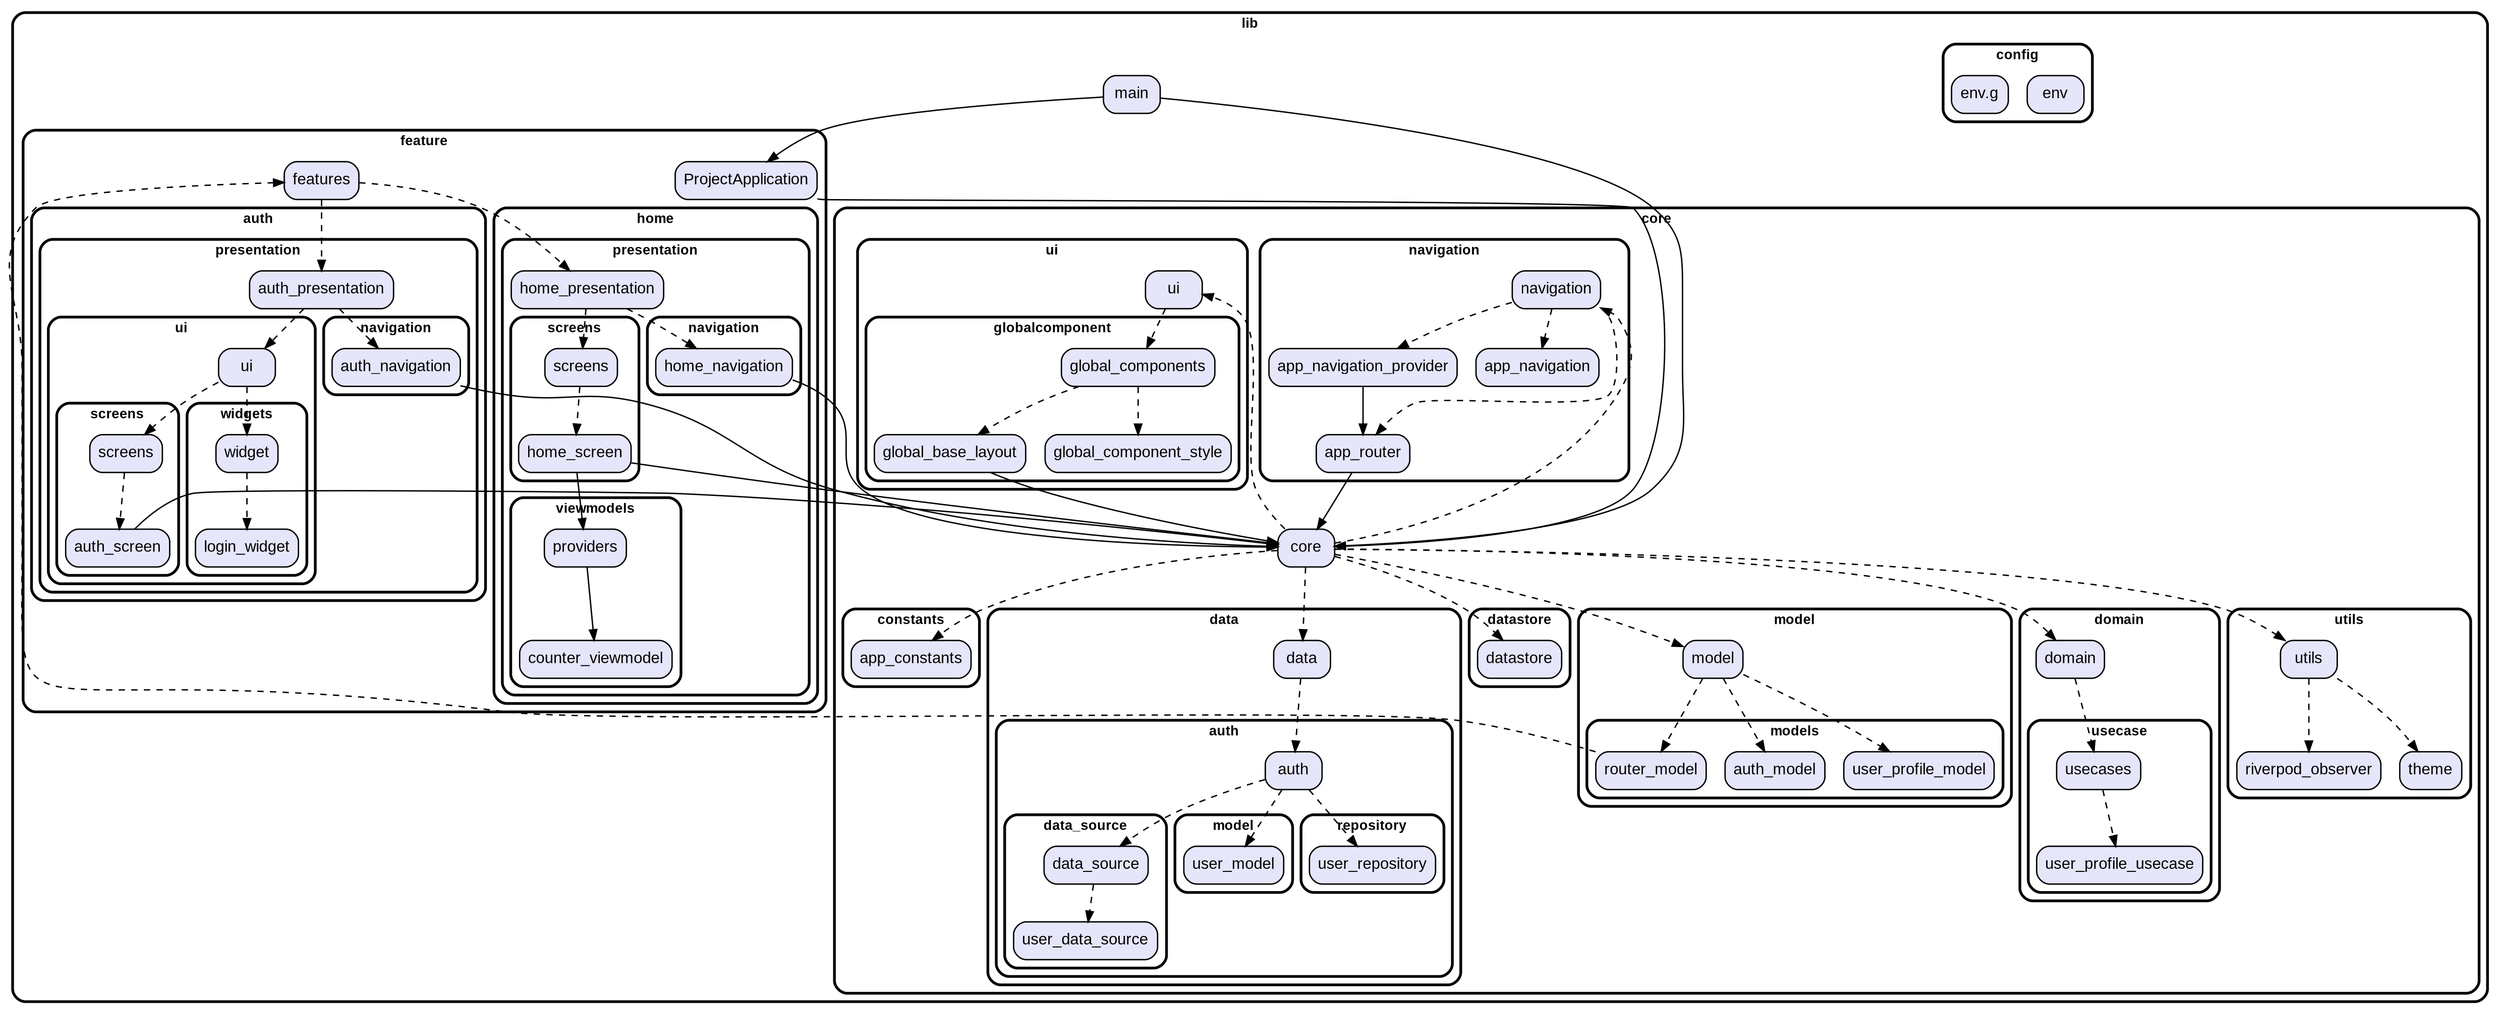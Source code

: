 digraph "" {
  graph [style=rounded fontname="Arial Black" fontsize=13 penwidth=2.6];
  node [shape=rect style="filled,rounded" fontname=Arial fontsize=15 fillcolor=Lavender penwidth=1.3];
  edge [penwidth=1.3];
  "/config/env.dart" [label="env"];
  "/config/env.g.dart" [label="env.g"];
  "/core/constants/app_constants.dart" [label="app_constants"];
  "/core/core.dart" [label="core"];
  "/core/data/auth/auth.dart" [label="auth"];
  "/core/data/auth/data_source/data_source.dart" [label="data_source"];
  "/core/data/auth/data_source/user_data_source.dart" [label="user_data_source"];
  "/core/data/auth/model/user_model.dart" [label="user_model"];
  "/core/data/auth/repository/user_repository.dart" [label="user_repository"];
  "/core/data/data.dart" [label="data"];
  "/core/datastore/datastore.dart" [label="datastore"];
  "/core/domain/domain.dart" [label="domain"];
  "/core/domain/usecase/usecases.dart" [label="usecases"];
  "/core/domain/usecase/user_profile_usecase.dart" [label="user_profile_usecase"];
  "/core/model/model.dart" [label="model"];
  "/core/model/models/auth_model.dart" [label="auth_model"];
  "/core/model/models/router_model.dart" [label="router_model"];
  "/core/model/models/user_profile_model.dart" [label="user_profile_model"];
  "/core/navigation/app_navigation.dart" [label="app_navigation"];
  "/core/navigation/app_navigation_provider.dart" [label="app_navigation_provider"];
  "/core/navigation/app_router.dart" [label="app_router"];
  "/core/navigation/navigation.dart" [label="navigation"];
  "/core/ui/globalcomponent/global_base_layout.dart" [label="global_base_layout"];
  "/core/ui/globalcomponent/global_components.dart" [label="global_components"];
  "/core/ui/globalcomponent/global_component_style.dart" [label="global_component_style"];
  "/core/ui/ui.dart" [label="ui"];
  "/core/utils/riverpod_observer.dart" [label="riverpod_observer"];
  "/core/utils/theme.dart" [label="theme"];
  "/core/utils/utils.dart" [label="utils"];
  "/feature/auth/presentation/auth_presentation.dart" [label="auth_presentation"];
  "/feature/auth/presentation/navigation/auth_navigation.dart" [label="auth_navigation"];
  "/feature/auth/presentation/ui/screens/auth_screen.dart" [label="auth_screen"];
  "/feature/auth/presentation/ui/screens/screens.dart" [label="screens"];
  "/feature/auth/presentation/ui/ui.dart" [label="ui"];
  "/feature/auth/presentation/ui/widgets/login_widget.dart" [label="login_widget"];
  "/feature/auth/presentation/ui/widgets/widget.dart" [label="widget"];
  "/feature/features.dart" [label="features"];
  "/feature/home/presentation/home_presentation.dart" [label="home_presentation"];
  "/feature/home/presentation/navigation/home_navigation.dart" [label="home_navigation"];
  "/feature/home/presentation/screens/home_screen.dart" [label="home_screen"];
  "/feature/home/presentation/screens/screens.dart" [label="screens"];
  "/feature/home/presentation/viewmodels/counter_viewmodel.dart" [label="counter_viewmodel"];
  "/feature/home/presentation/viewmodels/providers.dart" [label="providers"];
  "/feature/ProjectApplication.dart" [label="ProjectApplication"];
  "/main.dart" [label="main"];
  subgraph "cluster~" {
    label="lib";
    "/main.dart";
    subgraph "cluster~/config" {
      label="config";
      "/config/env.dart";
      "/config/env.g.dart";
    }
    subgraph "cluster~/core" {
      label="core";
      "/core/core.dart";
      subgraph "cluster~/core/constants" {
        label="constants";
        "/core/constants/app_constants.dart";
      }
      subgraph "cluster~/core/data" {
        label="data";
        "/core/data/data.dart";
        subgraph "cluster~/core/data/auth" {
          label="auth";
          "/core/data/auth/auth.dart";
          subgraph "cluster~/core/data/auth/data_source" {
            label="data_source";
            "/core/data/auth/data_source/data_source.dart";
            "/core/data/auth/data_source/user_data_source.dart";
          }
          subgraph "cluster~/core/data/auth/model" {
            label="model";
            "/core/data/auth/model/user_model.dart";
          }
          subgraph "cluster~/core/data/auth/repository" {
            label="repository";
            "/core/data/auth/repository/user_repository.dart";
          }
        }
      }
      subgraph "cluster~/core/datastore" {
        label="datastore";
        "/core/datastore/datastore.dart";
      }
      subgraph "cluster~/core/domain" {
        label="domain";
        "/core/domain/domain.dart";
        subgraph "cluster~/core/domain/usecase" {
          label="usecase";
          "/core/domain/usecase/usecases.dart";
          "/core/domain/usecase/user_profile_usecase.dart";
        }
      }
      subgraph "cluster~/core/model" {
        label="model";
        "/core/model/model.dart";
        subgraph "cluster~/core/model/models" {
          label="models";
          "/core/model/models/auth_model.dart";
          "/core/model/models/router_model.dart";
          "/core/model/models/user_profile_model.dart";
        }
      }
      subgraph "cluster~/core/navigation" {
        label="navigation";
        "/core/navigation/app_navigation.dart";
        "/core/navigation/app_navigation_provider.dart";
        "/core/navigation/app_router.dart";
        "/core/navigation/navigation.dart";
      }
      subgraph "cluster~/core/ui" {
        label="ui";
        "/core/ui/ui.dart";
        subgraph "cluster~/core/ui/globalcomponent" {
          label="globalcomponent";
          "/core/ui/globalcomponent/global_base_layout.dart";
          "/core/ui/globalcomponent/global_components.dart";
          "/core/ui/globalcomponent/global_component_style.dart";
        }
      }
      subgraph "cluster~/core/utils" {
        label="utils";
        "/core/utils/riverpod_observer.dart";
        "/core/utils/theme.dart";
        "/core/utils/utils.dart";
      }
    }
    subgraph "cluster~/feature" {
      label="feature";
      "/feature/features.dart";
      "/feature/ProjectApplication.dart";
      subgraph "cluster~/feature/auth" {
        label="auth";
        subgraph "cluster~/feature/auth/presentation" {
          label="presentation";
          "/feature/auth/presentation/auth_presentation.dart";
          subgraph "cluster~/feature/auth/presentation/navigation" {
            label="navigation";
            "/feature/auth/presentation/navigation/auth_navigation.dart";
          }
          subgraph "cluster~/feature/auth/presentation/ui" {
            label="ui";
            "/feature/auth/presentation/ui/ui.dart";
            subgraph "cluster~/feature/auth/presentation/ui/screens" {
              label="screens";
              "/feature/auth/presentation/ui/screens/auth_screen.dart";
              "/feature/auth/presentation/ui/screens/screens.dart";
            }
            subgraph "cluster~/feature/auth/presentation/ui/widgets" {
              label="widgets";
              "/feature/auth/presentation/ui/widgets/login_widget.dart";
              "/feature/auth/presentation/ui/widgets/widget.dart";
            }
          }
        }
      }
      subgraph "cluster~/feature/home" {
        label="home";
        subgraph "cluster~/feature/home/presentation" {
          label="presentation";
          "/feature/home/presentation/home_presentation.dart";
          subgraph "cluster~/feature/home/presentation/navigation" {
            label="navigation";
            "/feature/home/presentation/navigation/home_navigation.dart";
          }
          subgraph "cluster~/feature/home/presentation/screens" {
            label="screens";
            "/feature/home/presentation/screens/home_screen.dart";
            "/feature/home/presentation/screens/screens.dart";
          }
          subgraph "cluster~/feature/home/presentation/viewmodels" {
            label="viewmodels";
            "/feature/home/presentation/viewmodels/counter_viewmodel.dart";
            "/feature/home/presentation/viewmodels/providers.dart";
          }
        }
      }
    }
  }
  "/core/core.dart" -> "/core/constants/app_constants.dart" [style=dashed];
  "/core/core.dart" -> "/core/data/data.dart" [style=dashed];
  "/core/core.dart" -> "/core/domain/domain.dart" [style=dashed];
  "/core/core.dart" -> "/core/model/model.dart" [style=dashed];
  "/core/core.dart" -> "/core/navigation/navigation.dart" [style=dashed];
  "/core/core.dart" -> "/core/ui/ui.dart" [style=dashed];
  "/core/core.dart" -> "/core/utils/utils.dart" [style=dashed];
  "/core/core.dart" -> "/core/datastore/datastore.dart" [style=dashed];
  "/core/data/auth/auth.dart" -> "/core/data/auth/repository/user_repository.dart" [style=dashed];
  "/core/data/auth/auth.dart" -> "/core/data/auth/data_source/data_source.dart" [style=dashed];
  "/core/data/auth/auth.dart" -> "/core/data/auth/model/user_model.dart" [style=dashed];
  "/core/data/auth/data_source/data_source.dart" -> "/core/data/auth/data_source/user_data_source.dart" [style=dashed];
  "/core/data/data.dart" -> "/core/data/auth/auth.dart" [style=dashed];
  "/core/domain/domain.dart" -> "/core/domain/usecase/usecases.dart" [style=dashed];
  "/core/domain/usecase/usecases.dart" -> "/core/domain/usecase/user_profile_usecase.dart" [style=dashed];
  "/core/model/model.dart" -> "/core/model/models/router_model.dart" [style=dashed];
  "/core/model/model.dart" -> "/core/model/models/user_profile_model.dart" [style=dashed];
  "/core/model/model.dart" -> "/core/model/models/auth_model.dart" [style=dashed];
  "/core/model/models/router_model.dart" -> "/feature/features.dart" [style=dashed];
  "/core/navigation/app_navigation_provider.dart" -> "/core/navigation/app_router.dart";
  "/core/navigation/app_router.dart" -> "/core/core.dart";
  "/core/navigation/navigation.dart" -> "/core/navigation/app_navigation.dart" [style=dashed];
  "/core/navigation/navigation.dart" -> "/core/navigation/app_router.dart" [style=dashed];
  "/core/navigation/navigation.dart" -> "/core/navigation/app_navigation_provider.dart" [style=dashed];
  "/core/ui/globalcomponent/global_base_layout.dart" -> "/core/core.dart";
  "/core/ui/globalcomponent/global_components.dart" -> "/core/ui/globalcomponent/global_base_layout.dart" [style=dashed];
  "/core/ui/globalcomponent/global_components.dart" -> "/core/ui/globalcomponent/global_component_style.dart" [style=dashed];
  "/core/ui/ui.dart" -> "/core/ui/globalcomponent/global_components.dart" [style=dashed];
  "/core/utils/utils.dart" -> "/core/utils/theme.dart" [style=dashed];
  "/core/utils/utils.dart" -> "/core/utils/riverpod_observer.dart" [style=dashed];
  "/feature/auth/presentation/auth_presentation.dart" -> "/feature/auth/presentation/ui/ui.dart" [style=dashed];
  "/feature/auth/presentation/auth_presentation.dart" -> "/feature/auth/presentation/navigation/auth_navigation.dart" [style=dashed];
  "/feature/auth/presentation/navigation/auth_navigation.dart" -> "/core/core.dart";
  "/feature/auth/presentation/ui/screens/auth_screen.dart" -> "/core/core.dart";
  "/feature/auth/presentation/ui/screens/screens.dart" -> "/feature/auth/presentation/ui/screens/auth_screen.dart" [style=dashed];
  "/feature/auth/presentation/ui/ui.dart" -> "/feature/auth/presentation/ui/screens/screens.dart" [style=dashed];
  "/feature/auth/presentation/ui/ui.dart" -> "/feature/auth/presentation/ui/widgets/widget.dart" [style=dashed];
  "/feature/auth/presentation/ui/widgets/widget.dart" -> "/feature/auth/presentation/ui/widgets/login_widget.dart" [style=dashed];
  "/feature/features.dart" -> "/feature/home/presentation/home_presentation.dart" [style=dashed];
  "/feature/features.dart" -> "/feature/auth/presentation/auth_presentation.dart" [style=dashed];
  "/feature/home/presentation/home_presentation.dart" -> "/feature/home/presentation/screens/screens.dart" [style=dashed];
  "/feature/home/presentation/home_presentation.dart" -> "/feature/home/presentation/navigation/home_navigation.dart" [style=dashed];
  "/feature/home/presentation/navigation/home_navigation.dart" -> "/core/core.dart";
  "/feature/home/presentation/screens/home_screen.dart" -> "/core/core.dart";
  "/feature/home/presentation/screens/home_screen.dart" -> "/feature/home/presentation/viewmodels/providers.dart";
  "/feature/home/presentation/screens/screens.dart" -> "/feature/home/presentation/screens/home_screen.dart" [style=dashed];
  "/feature/home/presentation/viewmodels/providers.dart" -> "/feature/home/presentation/viewmodels/counter_viewmodel.dart";
  "/feature/ProjectApplication.dart" -> "/core/core.dart";
  "/main.dart" -> "/feature/ProjectApplication.dart";
  "/main.dart" -> "/core/core.dart";
}
